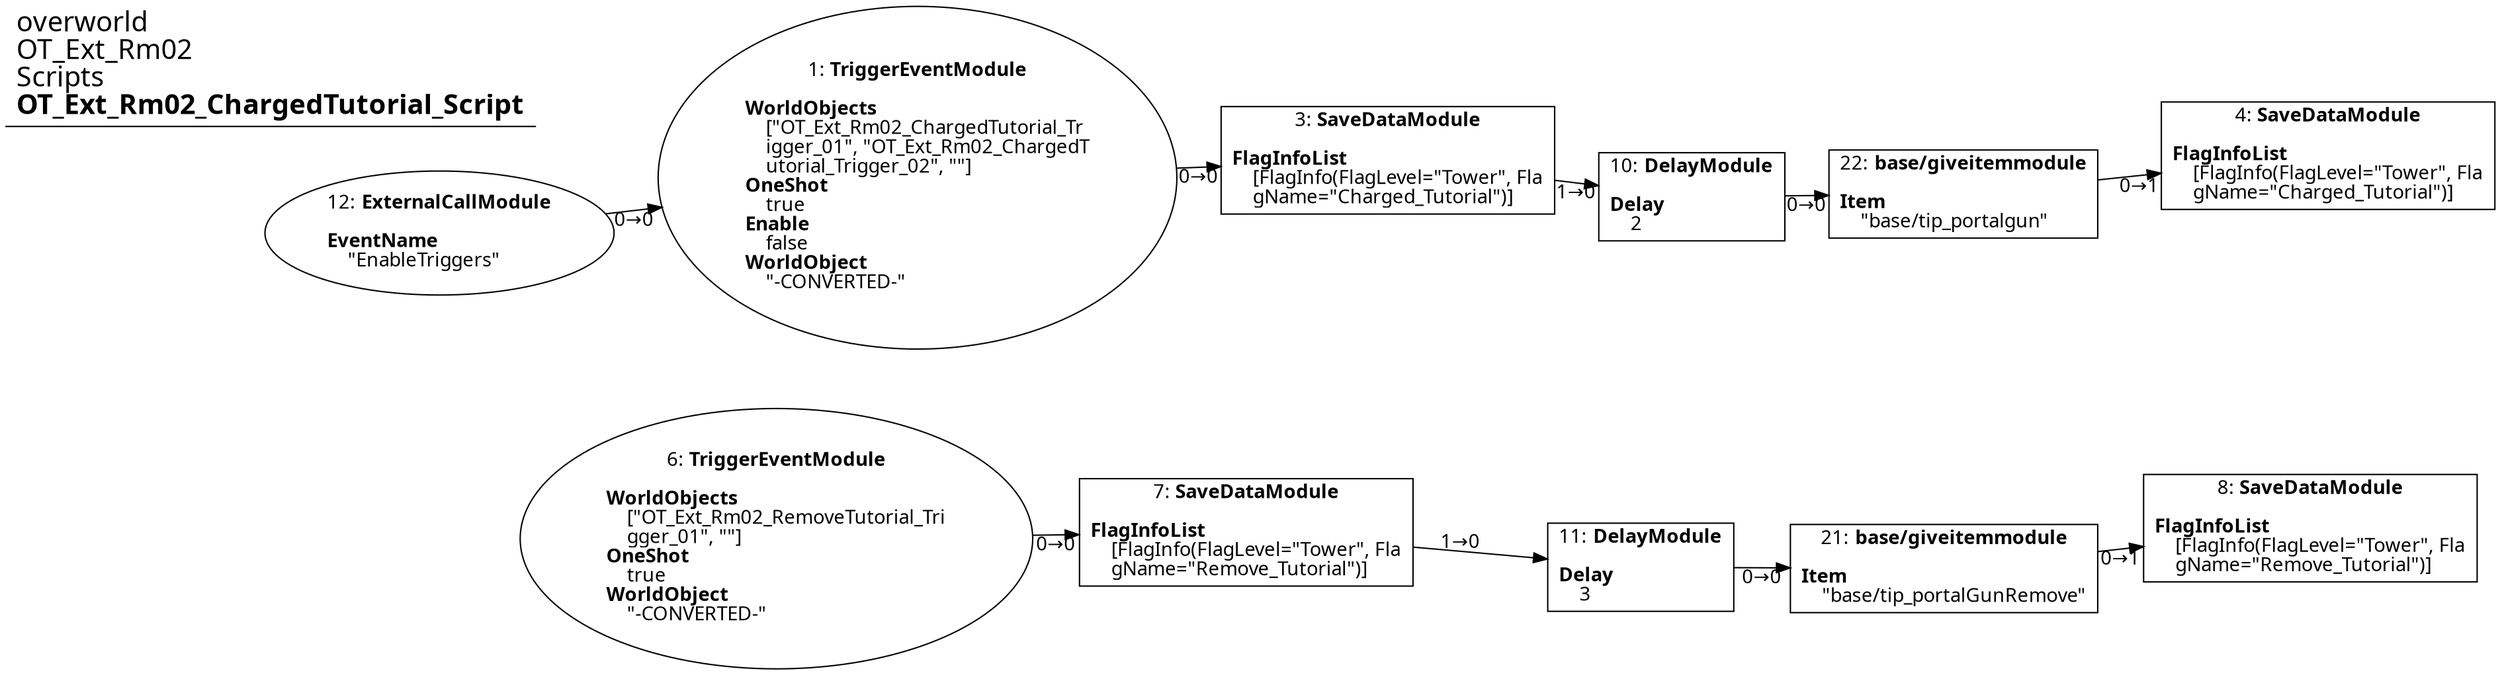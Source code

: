 digraph {
    layout = fdp;
    overlap = prism;
    sep = "+16";
    splines = spline;

    node [ shape = box ];

    graph [ fontname = "Segoe UI" ];
    node [ fontname = "Segoe UI" ];
    edge [ fontname = "Segoe UI" ];

    1 [ label = <1: <b>TriggerEventModule</b><br/><br/><b>WorldObjects</b><br align="left"/>    [&quot;OT_Ext_Rm02_ChargedTutorial_Tr<br align="left"/>    igger_01&quot;, &quot;OT_Ext_Rm02_ChargedT<br align="left"/>    utorial_Trigger_02&quot;, &quot;&quot;]<br align="left"/><b>OneShot</b><br align="left"/>    true<br align="left"/><b>Enable</b><br align="left"/>    false<br align="left"/><b>WorldObject</b><br align="left"/>    &quot;-CONVERTED-&quot;<br align="left"/>> ];
    1 [ shape = oval ]
    1 [ pos = "-0.148,-0.231!" ];
    1 -> 3 [ label = "0→0" ];

    3 [ label = <3: <b>SaveDataModule</b><br/><br/><b>FlagInfoList</b><br align="left"/>    [FlagInfo(FlagLevel=&quot;Tower&quot;, Fla<br align="left"/>    gName=&quot;Charged_Tutorial&quot;)]<br align="left"/>> ];
    3 [ pos = "0.12200001,-0.231!" ];
    3 -> 10 [ label = "1→0" ];

    4 [ label = <4: <b>SaveDataModule</b><br/><br/><b>FlagInfoList</b><br align="left"/>    [FlagInfo(FlagLevel=&quot;Tower&quot;, Fla<br align="left"/>    gName=&quot;Charged_Tutorial&quot;)]<br align="left"/>> ];
    4 [ pos = "0.80300003,-0.231!" ];

    6 [ label = <6: <b>TriggerEventModule</b><br/><br/><b>WorldObjects</b><br align="left"/>    [&quot;OT_Ext_Rm02_RemoveTutorial_Tri<br align="left"/>    gger_01&quot;, &quot;&quot;]<br align="left"/><b>OneShot</b><br align="left"/>    true<br align="left"/><b>WorldObject</b><br align="left"/>    &quot;-CONVERTED-&quot;<br align="left"/>> ];
    6 [ shape = oval ]
    6 [ pos = "-0.143,-0.46300003!" ];
    6 -> 7 [ label = "0→0" ];

    7 [ label = <7: <b>SaveDataModule</b><br/><br/><b>FlagInfoList</b><br align="left"/>    [FlagInfo(FlagLevel=&quot;Tower&quot;, Fla<br align="left"/>    gName=&quot;Remove_Tutorial&quot;)]<br align="left"/>> ];
    7 [ pos = "0.12900001,-0.46300003!" ];
    7 -> 11 [ label = "1→0" ];

    8 [ label = <8: <b>SaveDataModule</b><br/><br/><b>FlagInfoList</b><br align="left"/>    [FlagInfo(FlagLevel=&quot;Tower&quot;, Fla<br align="left"/>    gName=&quot;Remove_Tutorial&quot;)]<br align="left"/>> ];
    8 [ pos = "0.79300004,-0.46300003!" ];

    10 [ label = <10: <b>DelayModule</b><br/><br/><b>Delay</b><br align="left"/>    2<br align="left"/>> ];
    10 [ pos = "0.38200003,-0.254!" ];
    10 -> 22 [ label = "0→0" ];

    11 [ label = <11: <b>DelayModule</b><br/><br/><b>Delay</b><br align="left"/>    3<br align="left"/>> ];
    11 [ pos = "0.38500002,-0.48600003!" ];
    11 -> 21 [ label = "0→0" ];

    12 [ label = <12: <b>ExternalCallModule</b><br/><br/><b>EventName</b><br align="left"/>    &quot;EnableTriggers&quot;<br align="left"/>> ];
    12 [ shape = oval ]
    12 [ pos = "-0.4,-0.231!" ];
    12 -> 1 [ label = "0→0" ];

    21 [ label = <21: <b>base/giveitemmodule</b><br/><br/><b>Item</b><br align="left"/>    &quot;base/tip_portalGunRemove&quot;<br align="left"/>> ];
    21 [ pos = "0.58400005,-0.48600003!" ];
    21 -> 8 [ label = "0→1" ];

    22 [ label = <22: <b>base/giveitemmodule</b><br/><br/><b>Item</b><br align="left"/>    &quot;base/tip_portalgun&quot;<br align="left"/>> ];
    22 [ pos = "0.57900006,-0.254!" ];
    22 -> 4 [ label = "0→1" ];

    title [ pos = "-0.40100002,-0.23!" ];
    title [ shape = underline ];
    title [ label = <<font point-size="20">overworld<br align="left"/>OT_Ext_Rm02<br align="left"/>Scripts<br align="left"/><b>OT_Ext_Rm02_ChargedTutorial_Script</b><br align="left"/></font>> ];
}
